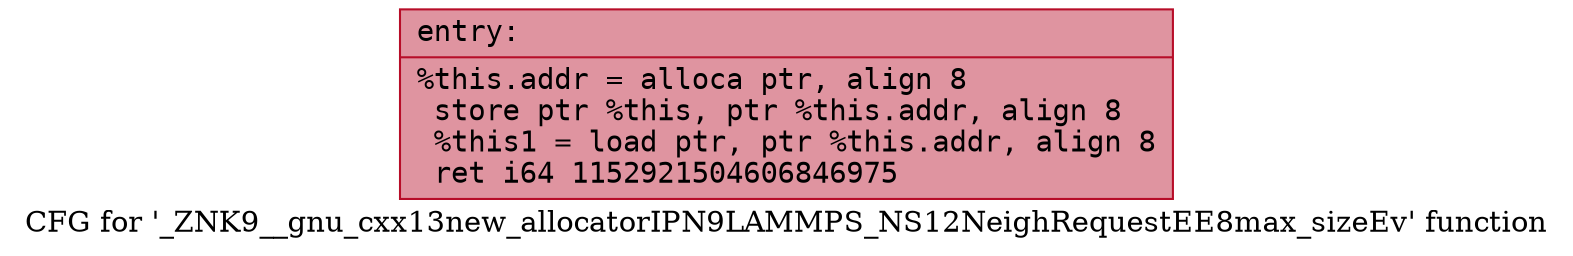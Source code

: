 digraph "CFG for '_ZNK9__gnu_cxx13new_allocatorIPN9LAMMPS_NS12NeighRequestEE8max_sizeEv' function" {
	label="CFG for '_ZNK9__gnu_cxx13new_allocatorIPN9LAMMPS_NS12NeighRequestEE8max_sizeEv' function";

	Node0x5563be1b3c80 [shape=record,color="#b70d28ff", style=filled, fillcolor="#b70d2870" fontname="Courier",label="{entry:\l|  %this.addr = alloca ptr, align 8\l  store ptr %this, ptr %this.addr, align 8\l  %this1 = load ptr, ptr %this.addr, align 8\l  ret i64 1152921504606846975\l}"];
}

